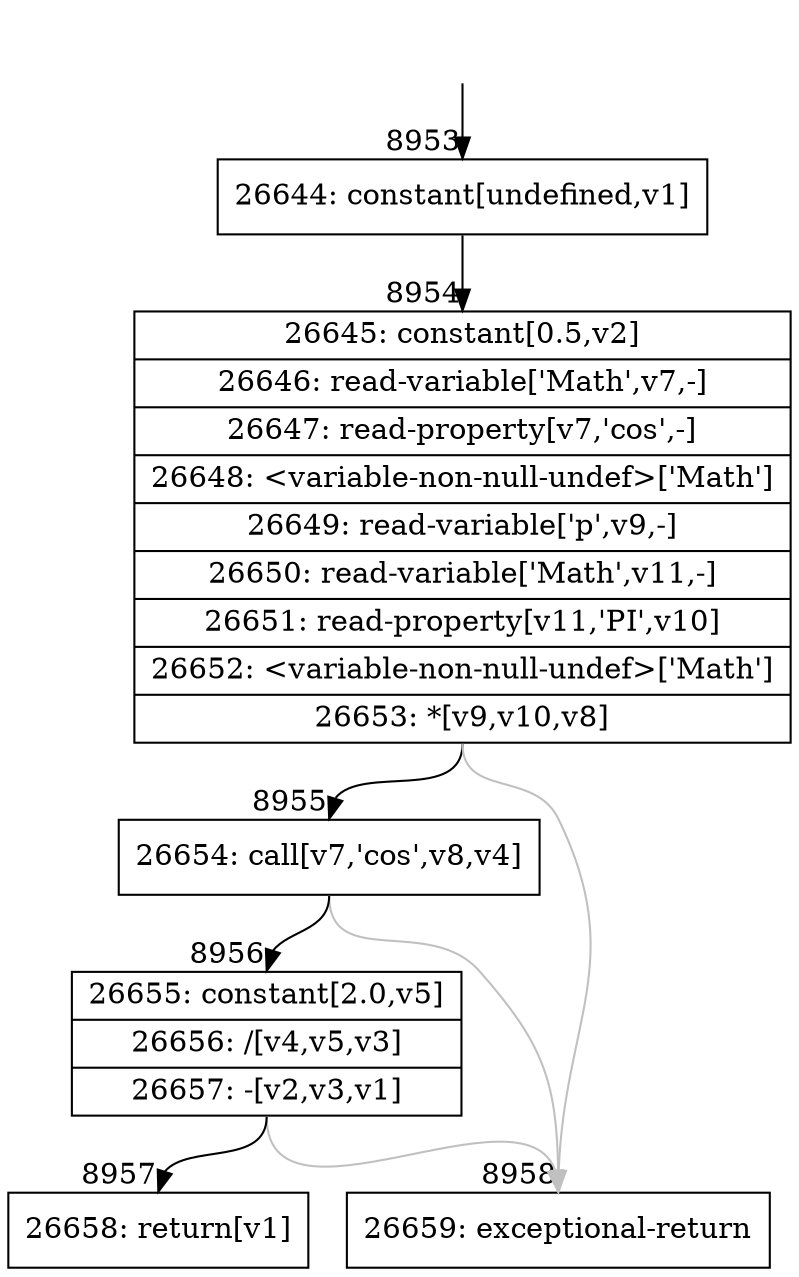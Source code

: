 digraph {
rankdir="TD"
BB_entry557[shape=none,label=""];
BB_entry557 -> BB8953 [tailport=s, headport=n, headlabel="    8953"]
BB8953 [shape=record label="{26644: constant[undefined,v1]}" ] 
BB8953 -> BB8954 [tailport=s, headport=n, headlabel="      8954"]
BB8954 [shape=record label="{26645: constant[0.5,v2]|26646: read-variable['Math',v7,-]|26647: read-property[v7,'cos',-]|26648: \<variable-non-null-undef\>['Math']|26649: read-variable['p',v9,-]|26650: read-variable['Math',v11,-]|26651: read-property[v11,'PI',v10]|26652: \<variable-non-null-undef\>['Math']|26653: *[v9,v10,v8]}" ] 
BB8954 -> BB8955 [tailport=s, headport=n, headlabel="      8955"]
BB8954 -> BB8958 [tailport=s, headport=n, color=gray, headlabel="      8958"]
BB8955 [shape=record label="{26654: call[v7,'cos',v8,v4]}" ] 
BB8955 -> BB8956 [tailport=s, headport=n, headlabel="      8956"]
BB8955 -> BB8958 [tailport=s, headport=n, color=gray]
BB8956 [shape=record label="{26655: constant[2.0,v5]|26656: /[v4,v5,v3]|26657: -[v2,v3,v1]}" ] 
BB8956 -> BB8957 [tailport=s, headport=n, headlabel="      8957"]
BB8956 -> BB8958 [tailport=s, headport=n, color=gray]
BB8957 [shape=record label="{26658: return[v1]}" ] 
BB8958 [shape=record label="{26659: exceptional-return}" ] 
}
